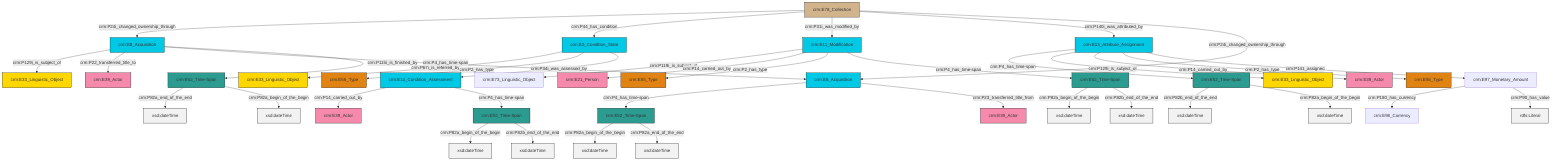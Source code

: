 graph TD
classDef Literal fill:#f2f2f2,stroke:#000000;
classDef CRM_Entity fill:#FFFFFF,stroke:#000000;
classDef Temporal_Entity fill:#00C9E6, stroke:#000000;
classDef Type fill:#E18312, stroke:#000000;
classDef Time-Span fill:#2C9C91, stroke:#000000;
classDef Appellation fill:#FFEB7F, stroke:#000000;
classDef Place fill:#008836, stroke:#000000;
classDef Persistent_Item fill:#B266B2, stroke:#000000;
classDef Conceptual_Object fill:#FFD700, stroke:#000000;
classDef Physical_Thing fill:#D2B48C, stroke:#000000;
classDef Actor fill:#f58aad, stroke:#000000;
classDef PC_Classes fill:#4ce600, stroke:#000000;
classDef Multi fill:#cccccc,stroke:#000000;

0["crm:E3_Condition_State"]:::Temporal_Entity -->|crm:P67i_is_referred_by| 1["crm:E33_Linguistic_Object"]:::Conceptual_Object
2["crm:E78_Collection"]:::Physical_Thing -->|crm:P24i_changed_ownership_through| 3["crm:E8_Acquisition"]:::Temporal_Entity
2["crm:E78_Collection"]:::Physical_Thing -->|crm:P44_has_condition| 0["crm:E3_Condition_State"]:::Temporal_Entity
9["crm:E11_Modification"]:::Temporal_Entity -->|crm:P119i_is_subject_of| 10["crm:E73_Linguistic_Object"]:::Default
3["crm:E8_Acquisition"]:::Temporal_Entity -->|crm:P129i_is_subject_of| 11["crm:E33_Linguistic_Object"]:::Conceptual_Object
12["crm:E13_Attribute_Assignment"]:::Temporal_Entity -->|crm:P4_has_time-span| 4["crm:E52_Time-Span"]:::Time-Span
0["crm:E3_Condition_State"]:::Temporal_Entity -->|crm:P2_has_type| 17["crm:E55_Type"]:::Type
15["crm:E52_Time-Span"]:::Time-Span -->|crm:P82a_end_of_the_end| 23[xsd:dateTime]:::Literal
9["crm:E11_Modification"]:::Temporal_Entity -->|crm:P14_carried_out_by| 26["crm:E21_Person"]:::Actor
3["crm:E8_Acquisition"]:::Temporal_Entity -->|crm:P22_transferred_title_to| 21["crm:E39_Actor"]:::Actor
12["crm:E13_Attribute_Assignment"]:::Temporal_Entity -->|crm:P129i_is_subject_of| 28["crm:E33_Linguistic_Object"]:::Conceptual_Object
24["crm:E97_Monetary_Amount"]:::Default -->|crm:P180_has_currency| 32["crm:E98_Currency"]:::Default
12["crm:E13_Attribute_Assignment"]:::Temporal_Entity -->|crm:P14_carried_out_by| 29["crm:E39_Actor"]:::Actor
4["crm:E52_Time-Span"]:::Time-Span -->|crm:P82b_end_of_the_end| 36[xsd:dateTime]:::Literal
9["crm:E11_Modification"]:::Temporal_Entity -->|crm:P2_has_type| 18["crm:E55_Type"]:::Type
13["crm:E52_Time-Span"]:::Time-Span -->|crm:P82a_begin_of_the_begin| 37[xsd:dateTime]:::Literal
2["crm:E78_Collection"]:::Physical_Thing -->|crm:P31i_was_modified_by| 9["crm:E11_Modification"]:::Temporal_Entity
40["crm:E8_Acquisition"]:::Temporal_Entity -->|crm:P4_has_time-span| 34["crm:E52_Time-Span"]:::Time-Span
24["crm:E97_Monetary_Amount"]:::Default -->|crm:P90_has_value| 44[rdfs:Literal]:::Literal
13["crm:E52_Time-Span"]:::Time-Span -->|crm:P82b_end_of_the_end| 45[xsd:dateTime]:::Literal
34["crm:E52_Time-Span"]:::Time-Span -->|crm:P82a_begin_of_the_begin| 50[xsd:dateTime]:::Literal
12["crm:E13_Attribute_Assignment"]:::Temporal_Entity -->|crm:P2_has_type| 51["crm:E55_Type"]:::Type
2["crm:E78_Collection"]:::Physical_Thing -->|crm:P140i_was_attributed_by| 12["crm:E13_Attribute_Assignment"]:::Temporal_Entity
52["crm:E14_Condition_Assessment"]:::Temporal_Entity -->|crm:P14_carried_out_by| 7["crm:E39_Actor"]:::Actor
3["crm:E8_Acquisition"]:::Temporal_Entity -->|crm:P115i_is_finished_by| 40["crm:E8_Acquisition"]:::Temporal_Entity
0["crm:E3_Condition_State"]:::Temporal_Entity -->|crm:P34i_was_assessed_by| 52["crm:E14_Condition_Assessment"]:::Temporal_Entity
3["crm:E8_Acquisition"]:::Temporal_Entity -->|crm:P4_has_time-span| 15["crm:E52_Time-Span"]:::Time-Span
52["crm:E14_Condition_Assessment"]:::Temporal_Entity -->|crm:P4_has_time-span| 13["crm:E52_Time-Span"]:::Time-Span
2["crm:E78_Collection"]:::Physical_Thing -->|crm:P24i_changed_ownership_through| 40["crm:E8_Acquisition"]:::Temporal_Entity
4["crm:E52_Time-Span"]:::Time-Span -->|crm:P82a_begin_of_the_begin| 55[xsd:dateTime]:::Literal
12["crm:E13_Attribute_Assignment"]:::Temporal_Entity -->|crm:P141_assigned| 24["crm:E97_Monetary_Amount"]:::Default
34["crm:E52_Time-Span"]:::Time-Span -->|crm:P82a_end_of_the_end| 58[xsd:dateTime]:::Literal
40["crm:E8_Acquisition"]:::Temporal_Entity -->|crm:P23_transferred_title_from| 47["crm:E39_Actor"]:::Actor
9["crm:E11_Modification"]:::Temporal_Entity -->|crm:P4_has_time-span| 53["crm:E52_Time-Span"]:::Time-Span
53["crm:E52_Time-Span"]:::Time-Span -->|crm:P82a_begin_of_the_begin| 60[xsd:dateTime]:::Literal
53["crm:E52_Time-Span"]:::Time-Span -->|crm:P82b_end_of_the_end| 61[xsd:dateTime]:::Literal
15["crm:E52_Time-Span"]:::Time-Span -->|crm:P82a_begin_of_the_begin| 62[xsd:dateTime]:::Literal